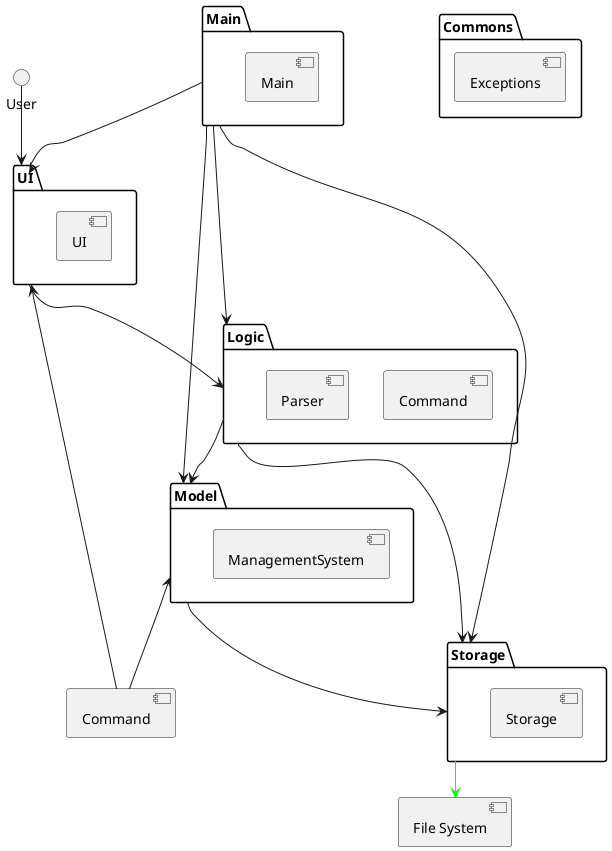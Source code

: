 @startuml
package "Main" {
  [Main] as main
}

package "UI" {
  [UI] as ui
}

package "Logic" {
  [Command] as command
  [Parser] as parser
}

package "Model" {
  [ManagementSystem] as model
}

package "Storage" {
  [Storage] as storage
}

package "Commons" {
  [Exceptions] as exceptions
}

[Main] --> [UI]
[Main] --> [Logic]
[Main] --> [Model]
[Main] --> [Storage]

[UI] --> [Logic]
[UI] <-- [Command]

[Logic] --> [Model]
[Logic] --> [Storage]

[Model] <-- [Command]
[Model] --> [Storage]

User --> [UI]
Storage --> [File System] #00FF00

@enduml 